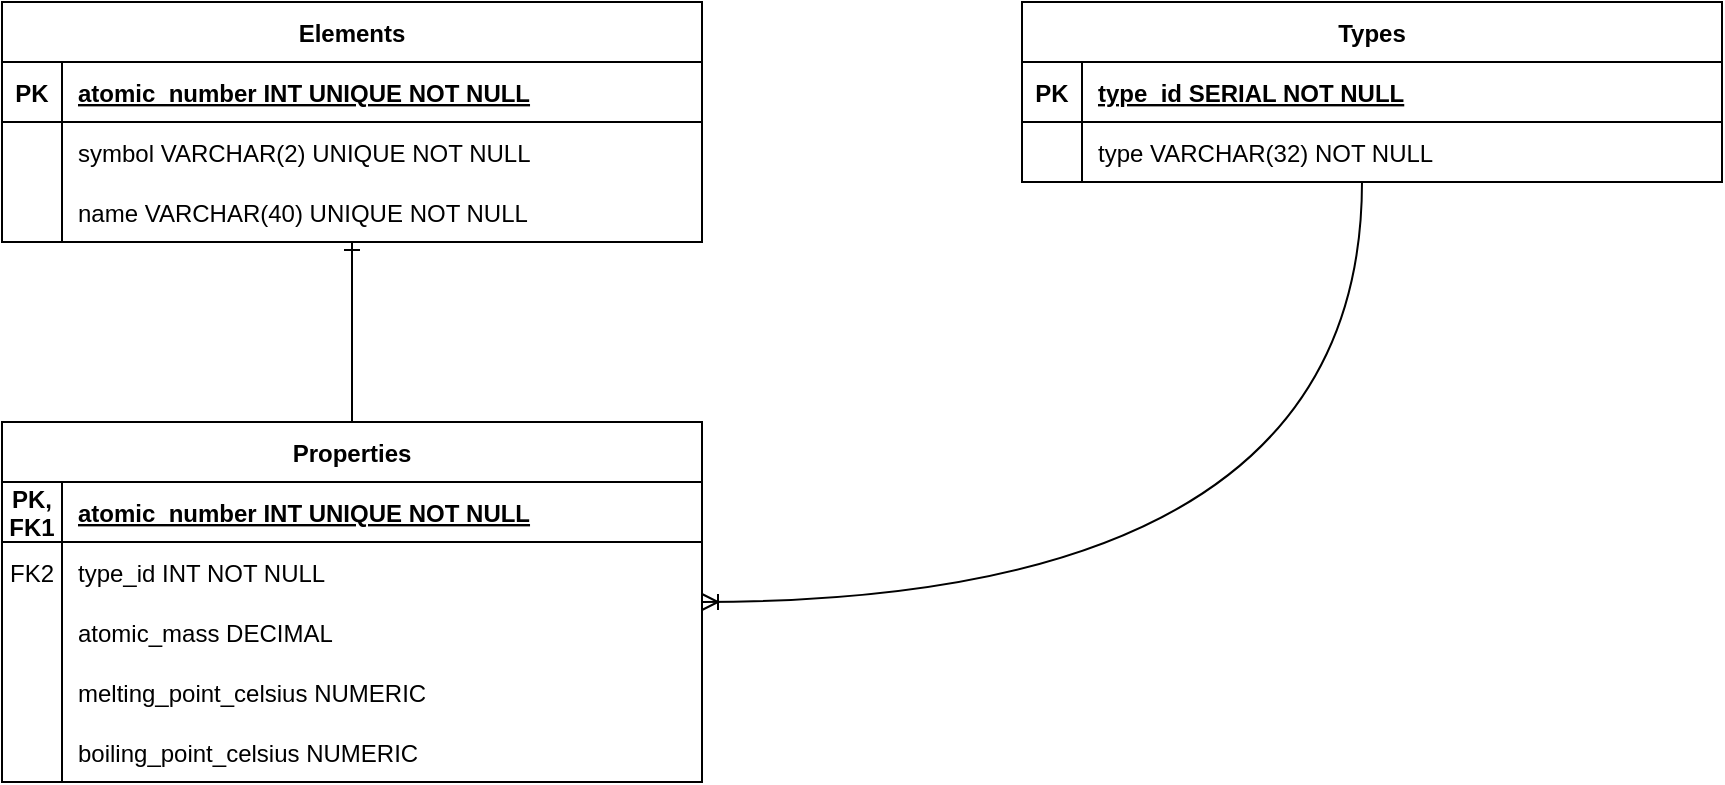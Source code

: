 <mxfile version="22.1.16" type="github">
  <diagram id="R2lEEEUBdFMjLlhIrx00" name="Page-1">
    <mxGraphModel dx="1018" dy="520" grid="1" gridSize="10" guides="1" tooltips="1" connect="1" arrows="1" fold="1" page="1" pageScale="1" pageWidth="850" pageHeight="1100" math="0" shadow="0" extFonts="Permanent Marker^https://fonts.googleapis.com/css?family=Permanent+Marker">
      <root>
        <mxCell id="0" />
        <mxCell id="1" parent="0" />
        <mxCell id="C-vyLk0tnHw3VtMMgP7b-23" value="Elements" style="shape=table;startSize=30;container=1;collapsible=1;childLayout=tableLayout;fixedRows=1;rowLines=0;fontStyle=1;align=center;resizeLast=1;" parent="1" vertex="1">
          <mxGeometry x="120" y="120" width="350" height="120" as="geometry" />
        </mxCell>
        <mxCell id="C-vyLk0tnHw3VtMMgP7b-24" value="" style="shape=partialRectangle;collapsible=0;dropTarget=0;pointerEvents=0;fillColor=none;points=[[0,0.5],[1,0.5]];portConstraint=eastwest;top=0;left=0;right=0;bottom=1;" parent="C-vyLk0tnHw3VtMMgP7b-23" vertex="1">
          <mxGeometry y="30" width="350" height="30" as="geometry" />
        </mxCell>
        <mxCell id="C-vyLk0tnHw3VtMMgP7b-25" value="PK" style="shape=partialRectangle;overflow=hidden;connectable=0;fillColor=none;top=0;left=0;bottom=0;right=0;fontStyle=1;" parent="C-vyLk0tnHw3VtMMgP7b-24" vertex="1">
          <mxGeometry width="30" height="30" as="geometry">
            <mxRectangle width="30" height="30" as="alternateBounds" />
          </mxGeometry>
        </mxCell>
        <mxCell id="C-vyLk0tnHw3VtMMgP7b-26" value="atomic_number INT UNIQUE NOT NULL" style="shape=partialRectangle;overflow=hidden;connectable=0;fillColor=none;top=0;left=0;bottom=0;right=0;align=left;spacingLeft=6;fontStyle=5;" parent="C-vyLk0tnHw3VtMMgP7b-24" vertex="1">
          <mxGeometry x="30" width="320" height="30" as="geometry">
            <mxRectangle width="320" height="30" as="alternateBounds" />
          </mxGeometry>
        </mxCell>
        <mxCell id="C-vyLk0tnHw3VtMMgP7b-27" value="" style="shape=partialRectangle;collapsible=0;dropTarget=0;pointerEvents=0;fillColor=none;points=[[0,0.5],[1,0.5]];portConstraint=eastwest;top=0;left=0;right=0;bottom=0;" parent="C-vyLk0tnHw3VtMMgP7b-23" vertex="1">
          <mxGeometry y="60" width="350" height="30" as="geometry" />
        </mxCell>
        <mxCell id="C-vyLk0tnHw3VtMMgP7b-28" value="" style="shape=partialRectangle;overflow=hidden;connectable=0;fillColor=none;top=0;left=0;bottom=0;right=0;" parent="C-vyLk0tnHw3VtMMgP7b-27" vertex="1">
          <mxGeometry width="30" height="30" as="geometry">
            <mxRectangle width="30" height="30" as="alternateBounds" />
          </mxGeometry>
        </mxCell>
        <mxCell id="C-vyLk0tnHw3VtMMgP7b-29" value="symbol VARCHAR(2) UNIQUE NOT NULL" style="shape=partialRectangle;overflow=hidden;connectable=0;fillColor=none;top=0;left=0;bottom=0;right=0;align=left;spacingLeft=6;" parent="C-vyLk0tnHw3VtMMgP7b-27" vertex="1">
          <mxGeometry x="30" width="320" height="30" as="geometry">
            <mxRectangle width="320" height="30" as="alternateBounds" />
          </mxGeometry>
        </mxCell>
        <mxCell id="_bK4i50DgaFd88LUHpP_-1" style="shape=partialRectangle;collapsible=0;dropTarget=0;pointerEvents=0;fillColor=none;points=[[0,0.5],[1,0.5]];portConstraint=eastwest;top=0;left=0;right=0;bottom=0;" parent="C-vyLk0tnHw3VtMMgP7b-23" vertex="1">
          <mxGeometry y="90" width="350" height="30" as="geometry" />
        </mxCell>
        <mxCell id="_bK4i50DgaFd88LUHpP_-2" style="shape=partialRectangle;overflow=hidden;connectable=0;fillColor=none;top=0;left=0;bottom=0;right=0;" parent="_bK4i50DgaFd88LUHpP_-1" vertex="1">
          <mxGeometry width="30" height="30" as="geometry">
            <mxRectangle width="30" height="30" as="alternateBounds" />
          </mxGeometry>
        </mxCell>
        <mxCell id="_bK4i50DgaFd88LUHpP_-3" value="name VARCHAR(40) UNIQUE NOT NULL" style="shape=partialRectangle;overflow=hidden;connectable=0;fillColor=none;top=0;left=0;bottom=0;right=0;align=left;spacingLeft=6;" parent="_bK4i50DgaFd88LUHpP_-1" vertex="1">
          <mxGeometry x="30" width="320" height="30" as="geometry">
            <mxRectangle width="320" height="30" as="alternateBounds" />
          </mxGeometry>
        </mxCell>
        <mxCell id="_bK4i50DgaFd88LUHpP_-4" value="Properties" style="shape=table;startSize=30;container=1;collapsible=1;childLayout=tableLayout;fixedRows=1;rowLines=0;fontStyle=1;align=center;resizeLast=1;" parent="1" vertex="1">
          <mxGeometry x="120" y="330" width="350" height="180" as="geometry" />
        </mxCell>
        <mxCell id="_bK4i50DgaFd88LUHpP_-5" value="" style="shape=partialRectangle;collapsible=0;dropTarget=0;pointerEvents=0;fillColor=none;points=[[0,0.5],[1,0.5]];portConstraint=eastwest;top=0;left=0;right=0;bottom=1;" parent="_bK4i50DgaFd88LUHpP_-4" vertex="1">
          <mxGeometry y="30" width="350" height="30" as="geometry" />
        </mxCell>
        <mxCell id="_bK4i50DgaFd88LUHpP_-6" value="PK,&#xa;FK1" style="shape=partialRectangle;overflow=hidden;connectable=0;fillColor=none;top=0;left=0;bottom=0;right=0;fontStyle=1;" parent="_bK4i50DgaFd88LUHpP_-5" vertex="1">
          <mxGeometry width="30" height="30" as="geometry">
            <mxRectangle width="30" height="30" as="alternateBounds" />
          </mxGeometry>
        </mxCell>
        <mxCell id="_bK4i50DgaFd88LUHpP_-7" value="atomic_number INT UNIQUE NOT NULL" style="shape=partialRectangle;overflow=hidden;connectable=0;fillColor=none;top=0;left=0;bottom=0;right=0;align=left;spacingLeft=6;fontStyle=5;" parent="_bK4i50DgaFd88LUHpP_-5" vertex="1">
          <mxGeometry x="30" width="320" height="30" as="geometry">
            <mxRectangle width="320" height="30" as="alternateBounds" />
          </mxGeometry>
        </mxCell>
        <mxCell id="_bK4i50DgaFd88LUHpP_-8" value="" style="shape=partialRectangle;collapsible=0;dropTarget=0;pointerEvents=0;fillColor=none;points=[[0,0.5],[1,0.5]];portConstraint=eastwest;top=0;left=0;right=0;bottom=0;" parent="_bK4i50DgaFd88LUHpP_-4" vertex="1">
          <mxGeometry y="60" width="350" height="30" as="geometry" />
        </mxCell>
        <mxCell id="_bK4i50DgaFd88LUHpP_-9" value="FK2" style="shape=partialRectangle;overflow=hidden;connectable=0;fillColor=none;top=0;left=0;bottom=0;right=0;" parent="_bK4i50DgaFd88LUHpP_-8" vertex="1">
          <mxGeometry width="30" height="30" as="geometry">
            <mxRectangle width="30" height="30" as="alternateBounds" />
          </mxGeometry>
        </mxCell>
        <mxCell id="_bK4i50DgaFd88LUHpP_-10" value="type_id INT NOT NULL" style="shape=partialRectangle;overflow=hidden;connectable=0;fillColor=none;top=0;left=0;bottom=0;right=0;align=left;spacingLeft=6;" parent="_bK4i50DgaFd88LUHpP_-8" vertex="1">
          <mxGeometry x="30" width="320" height="30" as="geometry">
            <mxRectangle width="320" height="30" as="alternateBounds" />
          </mxGeometry>
        </mxCell>
        <mxCell id="_bK4i50DgaFd88LUHpP_-11" style="shape=partialRectangle;collapsible=0;dropTarget=0;pointerEvents=0;fillColor=none;points=[[0,0.5],[1,0.5]];portConstraint=eastwest;top=0;left=0;right=0;bottom=0;" parent="_bK4i50DgaFd88LUHpP_-4" vertex="1">
          <mxGeometry y="90" width="350" height="30" as="geometry" />
        </mxCell>
        <mxCell id="_bK4i50DgaFd88LUHpP_-12" style="shape=partialRectangle;overflow=hidden;connectable=0;fillColor=none;top=0;left=0;bottom=0;right=0;" parent="_bK4i50DgaFd88LUHpP_-11" vertex="1">
          <mxGeometry width="30" height="30" as="geometry">
            <mxRectangle width="30" height="30" as="alternateBounds" />
          </mxGeometry>
        </mxCell>
        <mxCell id="_bK4i50DgaFd88LUHpP_-13" value="atomic_mass DECIMAL" style="shape=partialRectangle;overflow=hidden;connectable=0;fillColor=none;top=0;left=0;bottom=0;right=0;align=left;spacingLeft=6;" parent="_bK4i50DgaFd88LUHpP_-11" vertex="1">
          <mxGeometry x="30" width="320" height="30" as="geometry">
            <mxRectangle width="320" height="30" as="alternateBounds" />
          </mxGeometry>
        </mxCell>
        <mxCell id="_bK4i50DgaFd88LUHpP_-14" style="shape=partialRectangle;collapsible=0;dropTarget=0;pointerEvents=0;fillColor=none;points=[[0,0.5],[1,0.5]];portConstraint=eastwest;top=0;left=0;right=0;bottom=0;" parent="_bK4i50DgaFd88LUHpP_-4" vertex="1">
          <mxGeometry y="120" width="350" height="30" as="geometry" />
        </mxCell>
        <mxCell id="_bK4i50DgaFd88LUHpP_-15" style="shape=partialRectangle;overflow=hidden;connectable=0;fillColor=none;top=0;left=0;bottom=0;right=0;" parent="_bK4i50DgaFd88LUHpP_-14" vertex="1">
          <mxGeometry width="30" height="30" as="geometry">
            <mxRectangle width="30" height="30" as="alternateBounds" />
          </mxGeometry>
        </mxCell>
        <mxCell id="_bK4i50DgaFd88LUHpP_-16" value="melting_point_celsius NUMERIC" style="shape=partialRectangle;overflow=hidden;connectable=0;fillColor=none;top=0;left=0;bottom=0;right=0;align=left;spacingLeft=6;" parent="_bK4i50DgaFd88LUHpP_-14" vertex="1">
          <mxGeometry x="30" width="320" height="30" as="geometry">
            <mxRectangle width="320" height="30" as="alternateBounds" />
          </mxGeometry>
        </mxCell>
        <mxCell id="_bK4i50DgaFd88LUHpP_-17" style="shape=partialRectangle;collapsible=0;dropTarget=0;pointerEvents=0;fillColor=none;points=[[0,0.5],[1,0.5]];portConstraint=eastwest;top=0;left=0;right=0;bottom=0;" parent="_bK4i50DgaFd88LUHpP_-4" vertex="1">
          <mxGeometry y="150" width="350" height="30" as="geometry" />
        </mxCell>
        <mxCell id="_bK4i50DgaFd88LUHpP_-18" style="shape=partialRectangle;overflow=hidden;connectable=0;fillColor=none;top=0;left=0;bottom=0;right=0;" parent="_bK4i50DgaFd88LUHpP_-17" vertex="1">
          <mxGeometry width="30" height="30" as="geometry">
            <mxRectangle width="30" height="30" as="alternateBounds" />
          </mxGeometry>
        </mxCell>
        <mxCell id="_bK4i50DgaFd88LUHpP_-19" value="boiling_point_celsius NUMERIC" style="shape=partialRectangle;overflow=hidden;connectable=0;fillColor=none;top=0;left=0;bottom=0;right=0;align=left;spacingLeft=6;" parent="_bK4i50DgaFd88LUHpP_-17" vertex="1">
          <mxGeometry x="30" width="320" height="30" as="geometry">
            <mxRectangle width="320" height="30" as="alternateBounds" />
          </mxGeometry>
        </mxCell>
        <mxCell id="_bK4i50DgaFd88LUHpP_-30" value="Types" style="shape=table;startSize=30;container=1;collapsible=1;childLayout=tableLayout;fixedRows=1;rowLines=0;fontStyle=1;align=center;resizeLast=1;" parent="1" vertex="1">
          <mxGeometry x="630" y="120" width="350" height="90" as="geometry" />
        </mxCell>
        <mxCell id="_bK4i50DgaFd88LUHpP_-31" value="" style="shape=partialRectangle;collapsible=0;dropTarget=0;pointerEvents=0;fillColor=none;points=[[0,0.5],[1,0.5]];portConstraint=eastwest;top=0;left=0;right=0;bottom=1;" parent="_bK4i50DgaFd88LUHpP_-30" vertex="1">
          <mxGeometry y="30" width="350" height="30" as="geometry" />
        </mxCell>
        <mxCell id="_bK4i50DgaFd88LUHpP_-32" value="PK" style="shape=partialRectangle;overflow=hidden;connectable=0;fillColor=none;top=0;left=0;bottom=0;right=0;fontStyle=1;" parent="_bK4i50DgaFd88LUHpP_-31" vertex="1">
          <mxGeometry width="30" height="30" as="geometry">
            <mxRectangle width="30" height="30" as="alternateBounds" />
          </mxGeometry>
        </mxCell>
        <mxCell id="_bK4i50DgaFd88LUHpP_-33" value="type_id SERIAL NOT NULL" style="shape=partialRectangle;overflow=hidden;connectable=0;fillColor=none;top=0;left=0;bottom=0;right=0;align=left;spacingLeft=6;fontStyle=5;" parent="_bK4i50DgaFd88LUHpP_-31" vertex="1">
          <mxGeometry x="30" width="320" height="30" as="geometry">
            <mxRectangle width="320" height="30" as="alternateBounds" />
          </mxGeometry>
        </mxCell>
        <mxCell id="_bK4i50DgaFd88LUHpP_-34" value="" style="shape=partialRectangle;collapsible=0;dropTarget=0;pointerEvents=0;fillColor=none;points=[[0,0.5],[1,0.5]];portConstraint=eastwest;top=0;left=0;right=0;bottom=0;" parent="_bK4i50DgaFd88LUHpP_-30" vertex="1">
          <mxGeometry y="60" width="350" height="30" as="geometry" />
        </mxCell>
        <mxCell id="_bK4i50DgaFd88LUHpP_-35" value="" style="shape=partialRectangle;overflow=hidden;connectable=0;fillColor=none;top=0;left=0;bottom=0;right=0;" parent="_bK4i50DgaFd88LUHpP_-34" vertex="1">
          <mxGeometry width="30" height="30" as="geometry">
            <mxRectangle width="30" height="30" as="alternateBounds" />
          </mxGeometry>
        </mxCell>
        <mxCell id="_bK4i50DgaFd88LUHpP_-36" value="type VARCHAR(32) NOT NULL" style="shape=partialRectangle;overflow=hidden;connectable=0;fillColor=none;top=0;left=0;bottom=0;right=0;align=left;spacingLeft=6;" parent="_bK4i50DgaFd88LUHpP_-34" vertex="1">
          <mxGeometry x="30" width="320" height="30" as="geometry">
            <mxRectangle width="320" height="30" as="alternateBounds" />
          </mxGeometry>
        </mxCell>
        <mxCell id="_bK4i50DgaFd88LUHpP_-40" value="" style="edgeStyle=orthogonalEdgeStyle;fontSize=12;html=1;endArrow=ERone;endFill=1;rounded=0;curved=1;" parent="1" source="_bK4i50DgaFd88LUHpP_-4" target="C-vyLk0tnHw3VtMMgP7b-23" edge="1">
          <mxGeometry width="100" height="100" relative="1" as="geometry">
            <mxPoint x="680" y="510" as="sourcePoint" />
            <mxPoint x="780" y="410" as="targetPoint" />
          </mxGeometry>
        </mxCell>
        <mxCell id="_bK4i50DgaFd88LUHpP_-41" value="" style="edgeStyle=orthogonalEdgeStyle;fontSize=12;html=1;endArrow=ERoneToMany;rounded=0;curved=1;" parent="1" source="_bK4i50DgaFd88LUHpP_-30" target="_bK4i50DgaFd88LUHpP_-4" edge="1">
          <mxGeometry width="100" height="100" relative="1" as="geometry">
            <mxPoint x="550" y="520" as="sourcePoint" />
            <mxPoint x="650" y="420" as="targetPoint" />
            <Array as="points">
              <mxPoint x="800" y="420" />
            </Array>
          </mxGeometry>
        </mxCell>
      </root>
    </mxGraphModel>
  </diagram>
</mxfile>
